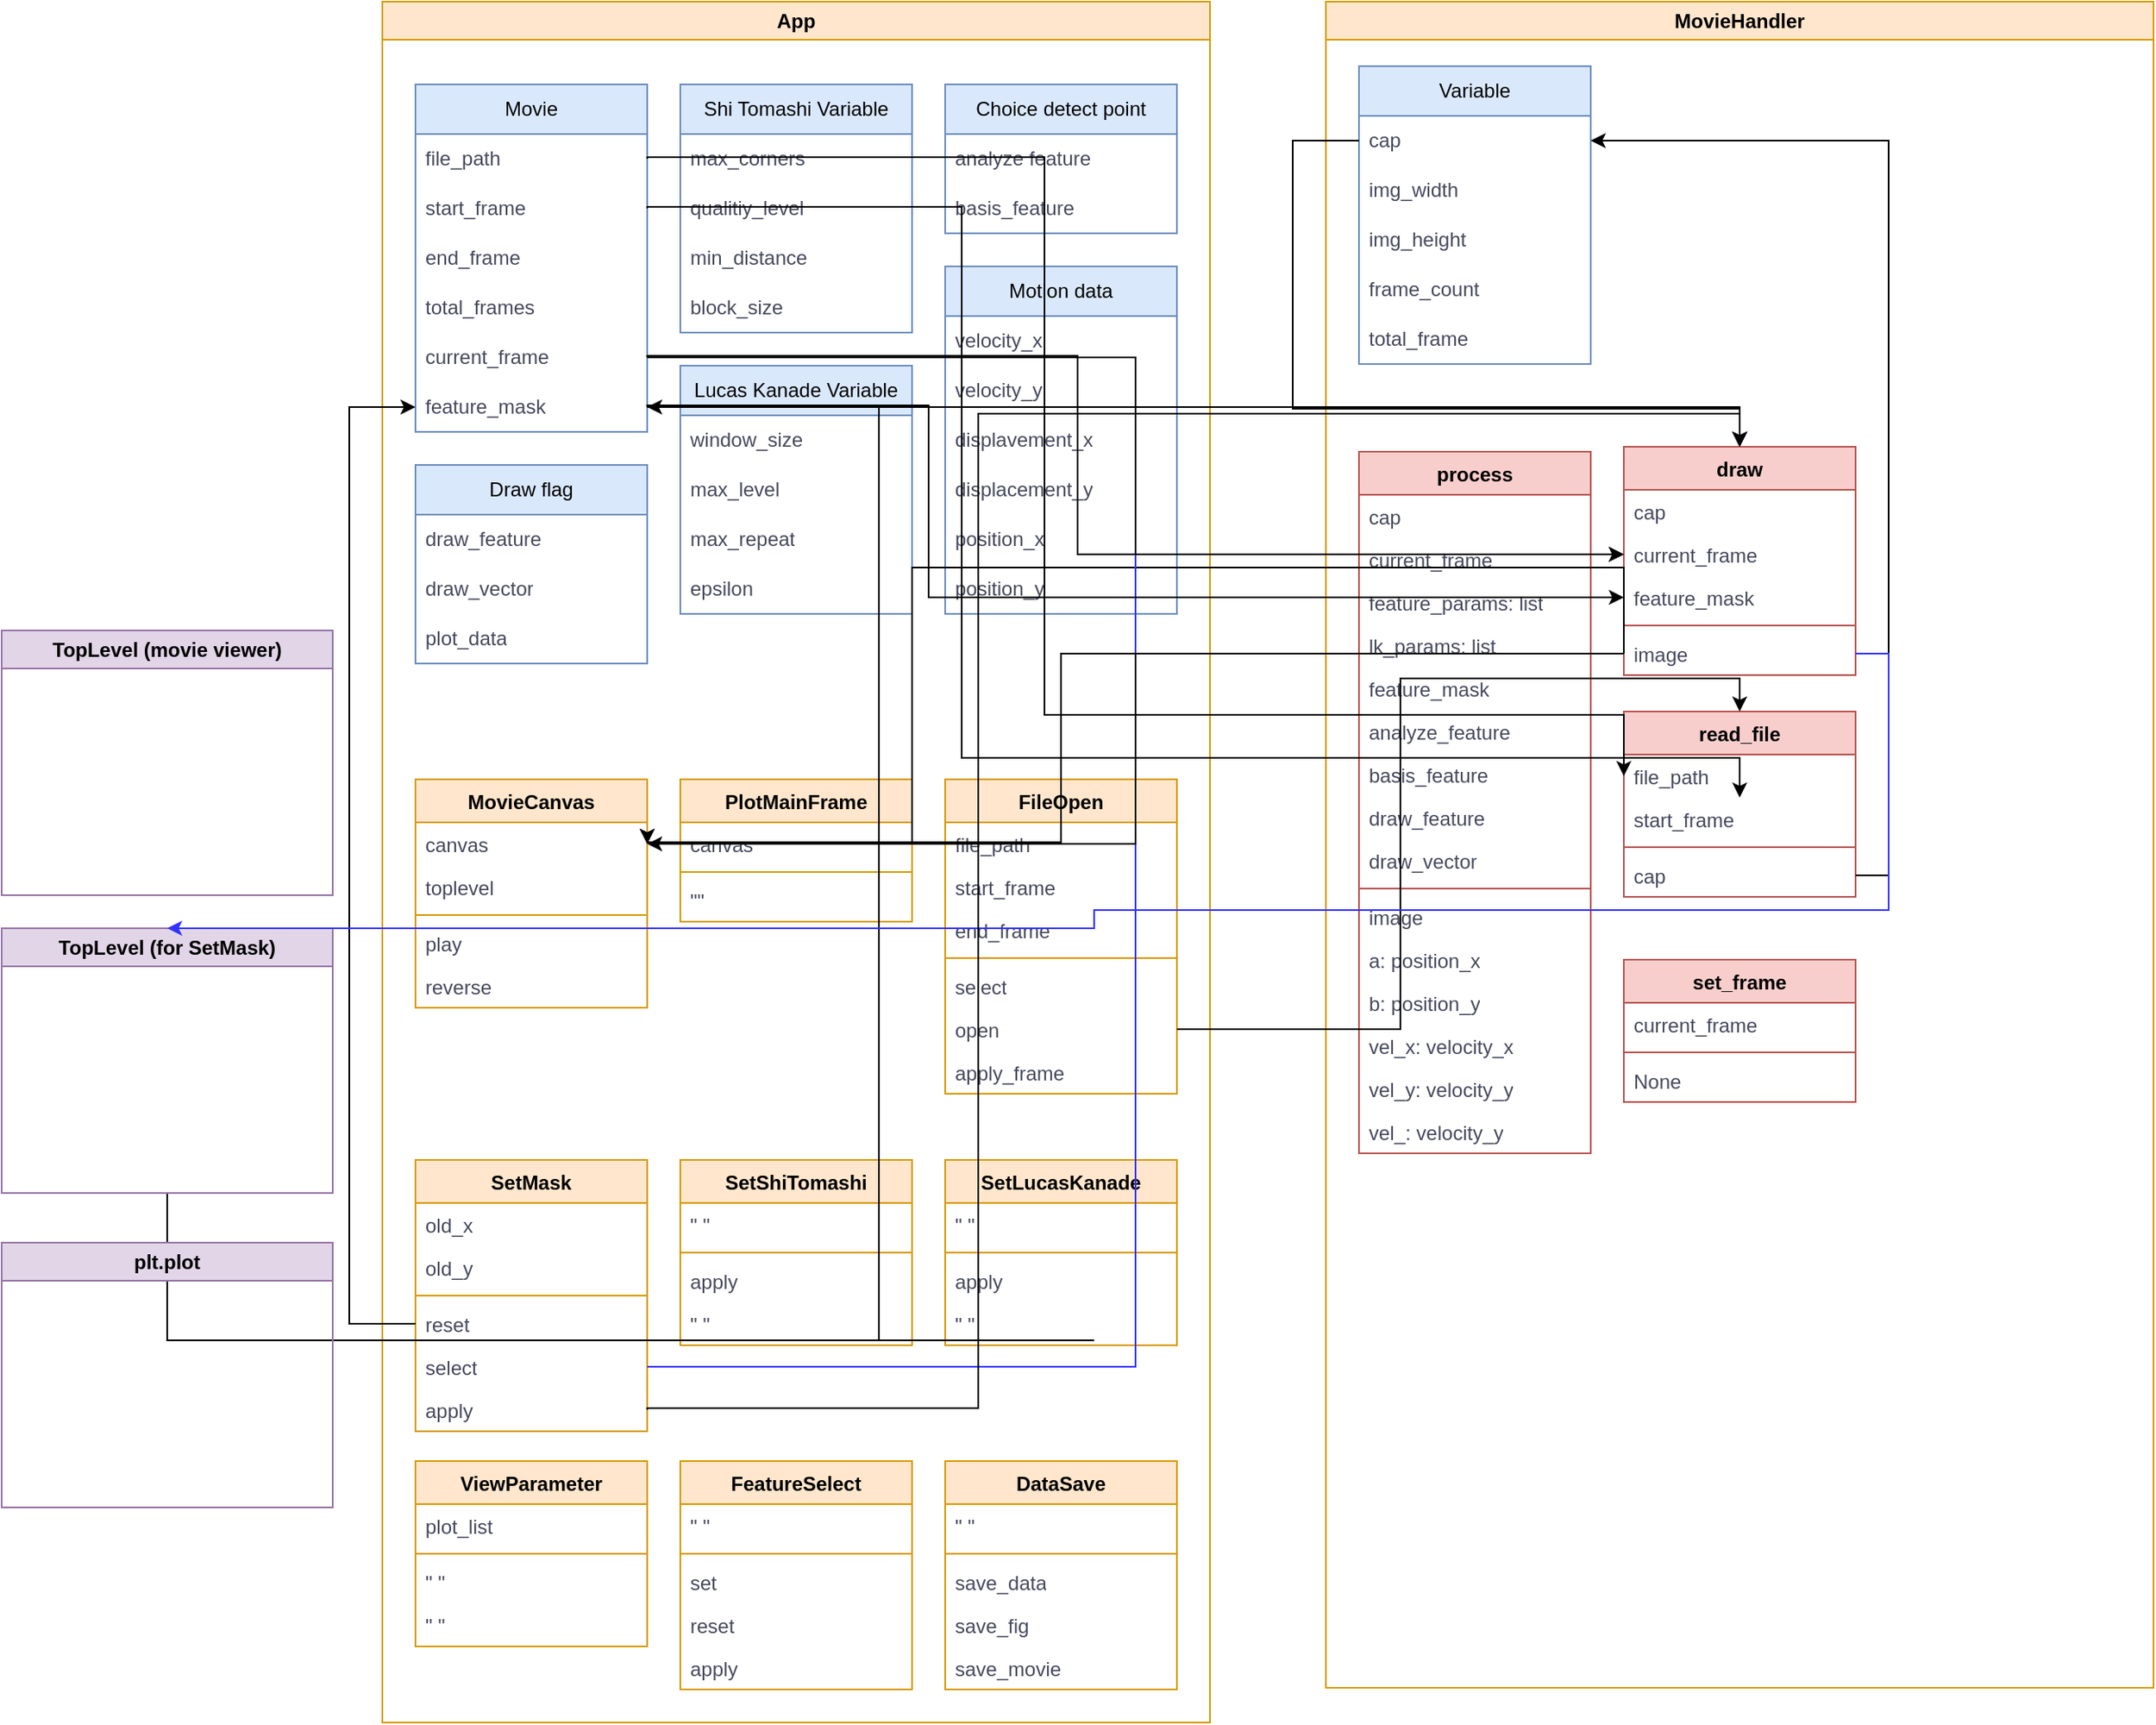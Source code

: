 <mxfile version="22.0.6" type="github">
  <diagram id="C5RBs43oDa-KdzZeNtuy" name="Page-1">
    <mxGraphModel dx="3211" dy="1307" grid="1" gridSize="10" guides="1" tooltips="1" connect="1" arrows="1" fold="1" page="1" pageScale="1" pageWidth="827" pageHeight="1169" math="0" shadow="0">
      <root>
        <mxCell id="WIyWlLk6GJQsqaUBKTNV-0" />
        <mxCell id="WIyWlLk6GJQsqaUBKTNV-1" style="" parent="WIyWlLk6GJQsqaUBKTNV-0" />
        <mxCell id="bvRS3iEJMmi-Zo6KBgME-6" value="App" style="swimlane;whiteSpace=wrap;html=1;strokeColor=#d79b00;fillColor=#ffe6cc;rounded=0;" vertex="1" parent="WIyWlLk6GJQsqaUBKTNV-1">
          <mxGeometry x="-320" y="101" width="500" height="1040" as="geometry" />
        </mxCell>
        <mxCell id="bvRS3iEJMmi-Zo6KBgME-0" value="MovieCanvas" style="swimlane;fontStyle=1;align=center;verticalAlign=top;childLayout=stackLayout;horizontal=1;startSize=26;horizontalStack=0;resizeParent=1;resizeParentMax=0;resizeLast=0;collapsible=1;marginBottom=0;whiteSpace=wrap;html=1;strokeColor=#d79b00;fillColor=#ffe6cc;rounded=0;" vertex="1" parent="bvRS3iEJMmi-Zo6KBgME-6">
          <mxGeometry x="20" y="470" width="140" height="138" as="geometry" />
        </mxCell>
        <mxCell id="bvRS3iEJMmi-Zo6KBgME-1" value="canvas" style="text;strokeColor=none;fillColor=none;align=left;verticalAlign=top;spacingLeft=4;spacingRight=4;overflow=hidden;rotatable=0;points=[[0,0.5],[1,0.5]];portConstraint=eastwest;whiteSpace=wrap;html=1;fontColor=#46495D;rounded=0;" vertex="1" parent="bvRS3iEJMmi-Zo6KBgME-0">
          <mxGeometry y="26" width="140" height="26" as="geometry" />
        </mxCell>
        <mxCell id="bvRS3iEJMmi-Zo6KBgME-255" value="toplevel" style="text;strokeColor=none;fillColor=none;align=left;verticalAlign=top;spacingLeft=4;spacingRight=4;overflow=hidden;rotatable=0;points=[[0,0.5],[1,0.5]];portConstraint=eastwest;whiteSpace=wrap;html=1;fontColor=#46495D;rounded=0;" vertex="1" parent="bvRS3iEJMmi-Zo6KBgME-0">
          <mxGeometry y="52" width="140" height="26" as="geometry" />
        </mxCell>
        <mxCell id="bvRS3iEJMmi-Zo6KBgME-2" value="" style="line;strokeWidth=1;fillColor=none;align=left;verticalAlign=middle;spacingTop=-1;spacingLeft=3;spacingRight=3;rotatable=0;labelPosition=right;points=[];portConstraint=eastwest;strokeColor=inherit;fontColor=#46495D;rounded=0;" vertex="1" parent="bvRS3iEJMmi-Zo6KBgME-0">
          <mxGeometry y="78" width="140" height="8" as="geometry" />
        </mxCell>
        <mxCell id="bvRS3iEJMmi-Zo6KBgME-3" value="play" style="text;strokeColor=none;fillColor=none;align=left;verticalAlign=top;spacingLeft=4;spacingRight=4;overflow=hidden;rotatable=0;points=[[0,0.5],[1,0.5]];portConstraint=eastwest;whiteSpace=wrap;html=1;fontColor=#46495D;rounded=0;" vertex="1" parent="bvRS3iEJMmi-Zo6KBgME-0">
          <mxGeometry y="86" width="140" height="26" as="geometry" />
        </mxCell>
        <mxCell id="bvRS3iEJMmi-Zo6KBgME-148" value="reverse" style="text;strokeColor=none;fillColor=none;align=left;verticalAlign=top;spacingLeft=4;spacingRight=4;overflow=hidden;rotatable=0;points=[[0,0.5],[1,0.5]];portConstraint=eastwest;whiteSpace=wrap;html=1;fontColor=#46495D;rounded=0;" vertex="1" parent="bvRS3iEJMmi-Zo6KBgME-0">
          <mxGeometry y="112" width="140" height="26" as="geometry" />
        </mxCell>
        <mxCell id="bvRS3iEJMmi-Zo6KBgME-20" value="Movie" style="swimlane;fontStyle=0;childLayout=stackLayout;horizontal=1;startSize=30;horizontalStack=0;resizeParent=1;resizeParentMax=0;resizeLast=0;collapsible=1;marginBottom=0;whiteSpace=wrap;html=1;strokeColor=#6c8ebf;fillColor=#dae8fc;rounded=0;" vertex="1" parent="bvRS3iEJMmi-Zo6KBgME-6">
          <mxGeometry x="20" y="50" width="140" height="210" as="geometry" />
        </mxCell>
        <mxCell id="bvRS3iEJMmi-Zo6KBgME-21" value="file_path" style="text;strokeColor=none;fillColor=none;align=left;verticalAlign=middle;spacingLeft=4;spacingRight=4;overflow=hidden;points=[[0,0.5],[1,0.5]];portConstraint=eastwest;rotatable=0;whiteSpace=wrap;html=1;fontColor=#46495D;rounded=0;" vertex="1" parent="bvRS3iEJMmi-Zo6KBgME-20">
          <mxGeometry y="30" width="140" height="30" as="geometry" />
        </mxCell>
        <mxCell id="bvRS3iEJMmi-Zo6KBgME-22" value="start_frame" style="text;strokeColor=none;fillColor=none;align=left;verticalAlign=middle;spacingLeft=4;spacingRight=4;overflow=hidden;points=[[0,0.5],[1,0.5]];portConstraint=eastwest;rotatable=0;whiteSpace=wrap;html=1;fontColor=#46495D;rounded=0;" vertex="1" parent="bvRS3iEJMmi-Zo6KBgME-20">
          <mxGeometry y="60" width="140" height="30" as="geometry" />
        </mxCell>
        <mxCell id="bvRS3iEJMmi-Zo6KBgME-23" value="end_frame" style="text;strokeColor=none;fillColor=none;align=left;verticalAlign=middle;spacingLeft=4;spacingRight=4;overflow=hidden;points=[[0,0.5],[1,0.5]];portConstraint=eastwest;rotatable=0;whiteSpace=wrap;html=1;fontColor=#46495D;rounded=0;" vertex="1" parent="bvRS3iEJMmi-Zo6KBgME-20">
          <mxGeometry y="90" width="140" height="30" as="geometry" />
        </mxCell>
        <mxCell id="bvRS3iEJMmi-Zo6KBgME-25" value="total_frames" style="text;strokeColor=none;fillColor=none;align=left;verticalAlign=middle;spacingLeft=4;spacingRight=4;overflow=hidden;points=[[0,0.5],[1,0.5]];portConstraint=eastwest;rotatable=0;whiteSpace=wrap;html=1;fontColor=#46495D;rounded=0;" vertex="1" parent="bvRS3iEJMmi-Zo6KBgME-20">
          <mxGeometry y="120" width="140" height="30" as="geometry" />
        </mxCell>
        <mxCell id="bvRS3iEJMmi-Zo6KBgME-223" value="current_frame" style="text;strokeColor=none;fillColor=none;align=left;verticalAlign=middle;spacingLeft=4;spacingRight=4;overflow=hidden;points=[[0,0.5],[1,0.5]];portConstraint=eastwest;rotatable=0;whiteSpace=wrap;html=1;fontColor=#46495D;rounded=0;" vertex="1" parent="bvRS3iEJMmi-Zo6KBgME-20">
          <mxGeometry y="150" width="140" height="30" as="geometry" />
        </mxCell>
        <mxCell id="bvRS3iEJMmi-Zo6KBgME-26" value="feature_mask" style="text;strokeColor=none;fillColor=none;align=left;verticalAlign=middle;spacingLeft=4;spacingRight=4;overflow=hidden;points=[[0,0.5],[1,0.5]];portConstraint=eastwest;rotatable=0;whiteSpace=wrap;html=1;fontColor=#46495D;rounded=0;" vertex="1" parent="bvRS3iEJMmi-Zo6KBgME-20">
          <mxGeometry y="180" width="140" height="30" as="geometry" />
        </mxCell>
        <mxCell id="bvRS3iEJMmi-Zo6KBgME-7" value="PlotMainFrame" style="swimlane;fontStyle=1;align=center;verticalAlign=top;childLayout=stackLayout;horizontal=1;startSize=26;horizontalStack=0;resizeParent=1;resizeParentMax=0;resizeLast=0;collapsible=1;marginBottom=0;whiteSpace=wrap;html=1;strokeColor=#d79b00;fillColor=#ffe6cc;rounded=0;" vertex="1" parent="bvRS3iEJMmi-Zo6KBgME-6">
          <mxGeometry x="180" y="470" width="140" height="86" as="geometry" />
        </mxCell>
        <mxCell id="bvRS3iEJMmi-Zo6KBgME-8" value="canvas" style="text;strokeColor=none;fillColor=none;align=left;verticalAlign=top;spacingLeft=4;spacingRight=4;overflow=hidden;rotatable=0;points=[[0,0.5],[1,0.5]];portConstraint=eastwest;whiteSpace=wrap;html=1;fontColor=#46495D;rounded=0;" vertex="1" parent="bvRS3iEJMmi-Zo6KBgME-7">
          <mxGeometry y="26" width="140" height="26" as="geometry" />
        </mxCell>
        <mxCell id="bvRS3iEJMmi-Zo6KBgME-9" value="" style="line;strokeWidth=1;fillColor=none;align=left;verticalAlign=middle;spacingTop=-1;spacingLeft=3;spacingRight=3;rotatable=0;labelPosition=right;points=[];portConstraint=eastwest;strokeColor=inherit;fontColor=#46495D;rounded=0;" vertex="1" parent="bvRS3iEJMmi-Zo6KBgME-7">
          <mxGeometry y="52" width="140" height="8" as="geometry" />
        </mxCell>
        <mxCell id="bvRS3iEJMmi-Zo6KBgME-10" value="&quot;&quot;" style="text;strokeColor=none;fillColor=none;align=left;verticalAlign=top;spacingLeft=4;spacingRight=4;overflow=hidden;rotatable=0;points=[[0,0.5],[1,0.5]];portConstraint=eastwest;whiteSpace=wrap;html=1;fontColor=#46495D;rounded=0;" vertex="1" parent="bvRS3iEJMmi-Zo6KBgME-7">
          <mxGeometry y="60" width="140" height="26" as="geometry" />
        </mxCell>
        <mxCell id="bvRS3iEJMmi-Zo6KBgME-53" value="Shi Tomashi Variable" style="swimlane;fontStyle=0;childLayout=stackLayout;horizontal=1;startSize=30;horizontalStack=0;resizeParent=1;resizeParentMax=0;resizeLast=0;collapsible=1;marginBottom=0;whiteSpace=wrap;html=1;strokeColor=#6c8ebf;fillColor=#dae8fc;rounded=0;" vertex="1" parent="bvRS3iEJMmi-Zo6KBgME-6">
          <mxGeometry x="180" y="50" width="140" height="150" as="geometry" />
        </mxCell>
        <mxCell id="bvRS3iEJMmi-Zo6KBgME-54" value="max_corners" style="text;strokeColor=none;fillColor=none;align=left;verticalAlign=middle;spacingLeft=4;spacingRight=4;overflow=hidden;points=[[0,0.5],[1,0.5]];portConstraint=eastwest;rotatable=0;whiteSpace=wrap;html=1;fontColor=#46495D;rounded=0;" vertex="1" parent="bvRS3iEJMmi-Zo6KBgME-53">
          <mxGeometry y="30" width="140" height="30" as="geometry" />
        </mxCell>
        <mxCell id="bvRS3iEJMmi-Zo6KBgME-60" value="qualitiy_level" style="text;strokeColor=none;fillColor=none;align=left;verticalAlign=middle;spacingLeft=4;spacingRight=4;overflow=hidden;points=[[0,0.5],[1,0.5]];portConstraint=eastwest;rotatable=0;whiteSpace=wrap;html=1;fontColor=#46495D;rounded=0;" vertex="1" parent="bvRS3iEJMmi-Zo6KBgME-53">
          <mxGeometry y="60" width="140" height="30" as="geometry" />
        </mxCell>
        <mxCell id="bvRS3iEJMmi-Zo6KBgME-61" value="min_distance" style="text;strokeColor=none;fillColor=none;align=left;verticalAlign=middle;spacingLeft=4;spacingRight=4;overflow=hidden;points=[[0,0.5],[1,0.5]];portConstraint=eastwest;rotatable=0;whiteSpace=wrap;html=1;fontColor=#46495D;rounded=0;" vertex="1" parent="bvRS3iEJMmi-Zo6KBgME-53">
          <mxGeometry y="90" width="140" height="30" as="geometry" />
        </mxCell>
        <mxCell id="bvRS3iEJMmi-Zo6KBgME-62" value="block_size" style="text;strokeColor=none;fillColor=none;align=left;verticalAlign=middle;spacingLeft=4;spacingRight=4;overflow=hidden;points=[[0,0.5],[1,0.5]];portConstraint=eastwest;rotatable=0;whiteSpace=wrap;html=1;fontColor=#46495D;rounded=0;" vertex="1" parent="bvRS3iEJMmi-Zo6KBgME-53">
          <mxGeometry y="120" width="140" height="30" as="geometry" />
        </mxCell>
        <mxCell id="bvRS3iEJMmi-Zo6KBgME-63" value="Lucas Kanade Variable" style="swimlane;fontStyle=0;childLayout=stackLayout;horizontal=1;startSize=30;horizontalStack=0;resizeParent=1;resizeParentMax=0;resizeLast=0;collapsible=1;marginBottom=0;whiteSpace=wrap;html=1;strokeColor=#6c8ebf;fillColor=#dae8fc;rounded=0;" vertex="1" parent="bvRS3iEJMmi-Zo6KBgME-6">
          <mxGeometry x="180" y="220" width="140" height="150" as="geometry" />
        </mxCell>
        <mxCell id="bvRS3iEJMmi-Zo6KBgME-64" value="window_size" style="text;strokeColor=none;fillColor=none;align=left;verticalAlign=middle;spacingLeft=4;spacingRight=4;overflow=hidden;points=[[0,0.5],[1,0.5]];portConstraint=eastwest;rotatable=0;whiteSpace=wrap;html=1;fontColor=#46495D;rounded=0;" vertex="1" parent="bvRS3iEJMmi-Zo6KBgME-63">
          <mxGeometry y="30" width="140" height="30" as="geometry" />
        </mxCell>
        <mxCell id="bvRS3iEJMmi-Zo6KBgME-65" value="max_level" style="text;strokeColor=none;fillColor=none;align=left;verticalAlign=middle;spacingLeft=4;spacingRight=4;overflow=hidden;points=[[0,0.5],[1,0.5]];portConstraint=eastwest;rotatable=0;whiteSpace=wrap;html=1;fontColor=#46495D;rounded=0;" vertex="1" parent="bvRS3iEJMmi-Zo6KBgME-63">
          <mxGeometry y="60" width="140" height="30" as="geometry" />
        </mxCell>
        <mxCell id="bvRS3iEJMmi-Zo6KBgME-66" value="max_repeat" style="text;strokeColor=none;fillColor=none;align=left;verticalAlign=middle;spacingLeft=4;spacingRight=4;overflow=hidden;points=[[0,0.5],[1,0.5]];portConstraint=eastwest;rotatable=0;whiteSpace=wrap;html=1;fontColor=#46495D;rounded=0;" vertex="1" parent="bvRS3iEJMmi-Zo6KBgME-63">
          <mxGeometry y="90" width="140" height="30" as="geometry" />
        </mxCell>
        <mxCell id="bvRS3iEJMmi-Zo6KBgME-67" value="epsilon" style="text;strokeColor=none;fillColor=none;align=left;verticalAlign=middle;spacingLeft=4;spacingRight=4;overflow=hidden;points=[[0,0.5],[1,0.5]];portConstraint=eastwest;rotatable=0;whiteSpace=wrap;html=1;fontColor=#46495D;rounded=0;" vertex="1" parent="bvRS3iEJMmi-Zo6KBgME-63">
          <mxGeometry y="120" width="140" height="30" as="geometry" />
        </mxCell>
        <mxCell id="bvRS3iEJMmi-Zo6KBgME-68" value="Draw flag" style="swimlane;fontStyle=0;childLayout=stackLayout;horizontal=1;startSize=30;horizontalStack=0;resizeParent=1;resizeParentMax=0;resizeLast=0;collapsible=1;marginBottom=0;whiteSpace=wrap;html=1;strokeColor=#6c8ebf;fillColor=#dae8fc;rounded=0;" vertex="1" parent="bvRS3iEJMmi-Zo6KBgME-6">
          <mxGeometry x="20" y="280" width="140" height="120" as="geometry" />
        </mxCell>
        <mxCell id="bvRS3iEJMmi-Zo6KBgME-69" value="draw_feature" style="text;strokeColor=none;fillColor=none;align=left;verticalAlign=middle;spacingLeft=4;spacingRight=4;overflow=hidden;points=[[0,0.5],[1,0.5]];portConstraint=eastwest;rotatable=0;whiteSpace=wrap;html=1;fontColor=#46495D;rounded=0;" vertex="1" parent="bvRS3iEJMmi-Zo6KBgME-68">
          <mxGeometry y="30" width="140" height="30" as="geometry" />
        </mxCell>
        <mxCell id="bvRS3iEJMmi-Zo6KBgME-70" value="draw_vector" style="text;strokeColor=none;fillColor=none;align=left;verticalAlign=middle;spacingLeft=4;spacingRight=4;overflow=hidden;points=[[0,0.5],[1,0.5]];portConstraint=eastwest;rotatable=0;whiteSpace=wrap;html=1;fontColor=#46495D;rounded=0;" vertex="1" parent="bvRS3iEJMmi-Zo6KBgME-68">
          <mxGeometry y="60" width="140" height="30" as="geometry" />
        </mxCell>
        <mxCell id="bvRS3iEJMmi-Zo6KBgME-71" value="plot_data" style="text;strokeColor=none;fillColor=none;align=left;verticalAlign=middle;spacingLeft=4;spacingRight=4;overflow=hidden;points=[[0,0.5],[1,0.5]];portConstraint=eastwest;rotatable=0;whiteSpace=wrap;html=1;fontColor=#46495D;rounded=0;" vertex="1" parent="bvRS3iEJMmi-Zo6KBgME-68">
          <mxGeometry y="90" width="140" height="30" as="geometry" />
        </mxCell>
        <mxCell id="bvRS3iEJMmi-Zo6KBgME-73" value="Choice detect point" style="swimlane;fontStyle=0;childLayout=stackLayout;horizontal=1;startSize=30;horizontalStack=0;resizeParent=1;resizeParentMax=0;resizeLast=0;collapsible=1;marginBottom=0;whiteSpace=wrap;html=1;strokeColor=#6c8ebf;fillColor=#dae8fc;rounded=0;" vertex="1" parent="bvRS3iEJMmi-Zo6KBgME-6">
          <mxGeometry x="340" y="50" width="140" height="90" as="geometry" />
        </mxCell>
        <mxCell id="bvRS3iEJMmi-Zo6KBgME-74" value="analyze feature" style="text;strokeColor=none;fillColor=none;align=left;verticalAlign=middle;spacingLeft=4;spacingRight=4;overflow=hidden;points=[[0,0.5],[1,0.5]];portConstraint=eastwest;rotatable=0;whiteSpace=wrap;html=1;fontColor=#46495D;rounded=0;" vertex="1" parent="bvRS3iEJMmi-Zo6KBgME-73">
          <mxGeometry y="30" width="140" height="30" as="geometry" />
        </mxCell>
        <mxCell id="bvRS3iEJMmi-Zo6KBgME-75" value="basis_feature" style="text;strokeColor=none;fillColor=none;align=left;verticalAlign=middle;spacingLeft=4;spacingRight=4;overflow=hidden;points=[[0,0.5],[1,0.5]];portConstraint=eastwest;rotatable=0;whiteSpace=wrap;html=1;fontColor=#46495D;rounded=0;" vertex="1" parent="bvRS3iEJMmi-Zo6KBgME-73">
          <mxGeometry y="60" width="140" height="30" as="geometry" />
        </mxCell>
        <mxCell id="bvRS3iEJMmi-Zo6KBgME-141" value="Motion data" style="swimlane;fontStyle=0;childLayout=stackLayout;horizontal=1;startSize=30;horizontalStack=0;resizeParent=1;resizeParentMax=0;resizeLast=0;collapsible=1;marginBottom=0;whiteSpace=wrap;html=1;strokeColor=#6c8ebf;fillColor=#dae8fc;rounded=0;" vertex="1" parent="bvRS3iEJMmi-Zo6KBgME-6">
          <mxGeometry x="340" y="160" width="140" height="210" as="geometry" />
        </mxCell>
        <mxCell id="bvRS3iEJMmi-Zo6KBgME-142" value="velocity_x" style="text;strokeColor=none;fillColor=none;align=left;verticalAlign=middle;spacingLeft=4;spacingRight=4;overflow=hidden;points=[[0,0.5],[1,0.5]];portConstraint=eastwest;rotatable=0;whiteSpace=wrap;html=1;fontColor=#46495D;rounded=0;" vertex="1" parent="bvRS3iEJMmi-Zo6KBgME-141">
          <mxGeometry y="30" width="140" height="30" as="geometry" />
        </mxCell>
        <mxCell id="bvRS3iEJMmi-Zo6KBgME-144" value="velocity_y" style="text;strokeColor=none;fillColor=none;align=left;verticalAlign=middle;spacingLeft=4;spacingRight=4;overflow=hidden;points=[[0,0.5],[1,0.5]];portConstraint=eastwest;rotatable=0;whiteSpace=wrap;html=1;fontColor=#46495D;rounded=0;" vertex="1" parent="bvRS3iEJMmi-Zo6KBgME-141">
          <mxGeometry y="60" width="140" height="30" as="geometry" />
        </mxCell>
        <mxCell id="bvRS3iEJMmi-Zo6KBgME-143" value="displavement_x" style="text;strokeColor=none;fillColor=none;align=left;verticalAlign=middle;spacingLeft=4;spacingRight=4;overflow=hidden;points=[[0,0.5],[1,0.5]];portConstraint=eastwest;rotatable=0;whiteSpace=wrap;html=1;fontColor=#46495D;rounded=0;" vertex="1" parent="bvRS3iEJMmi-Zo6KBgME-141">
          <mxGeometry y="90" width="140" height="30" as="geometry" />
        </mxCell>
        <mxCell id="bvRS3iEJMmi-Zo6KBgME-145" value="displacement_y" style="text;strokeColor=none;fillColor=none;align=left;verticalAlign=middle;spacingLeft=4;spacingRight=4;overflow=hidden;points=[[0,0.5],[1,0.5]];portConstraint=eastwest;rotatable=0;whiteSpace=wrap;html=1;fontColor=#46495D;rounded=0;" vertex="1" parent="bvRS3iEJMmi-Zo6KBgME-141">
          <mxGeometry y="120" width="140" height="30" as="geometry" />
        </mxCell>
        <mxCell id="bvRS3iEJMmi-Zo6KBgME-146" value="position_x" style="text;strokeColor=none;fillColor=none;align=left;verticalAlign=middle;spacingLeft=4;spacingRight=4;overflow=hidden;points=[[0,0.5],[1,0.5]];portConstraint=eastwest;rotatable=0;whiteSpace=wrap;html=1;fontColor=#46495D;rounded=0;" vertex="1" parent="bvRS3iEJMmi-Zo6KBgME-141">
          <mxGeometry y="150" width="140" height="30" as="geometry" />
        </mxCell>
        <mxCell id="bvRS3iEJMmi-Zo6KBgME-147" value="position_y" style="text;strokeColor=none;fillColor=none;align=left;verticalAlign=middle;spacingLeft=4;spacingRight=4;overflow=hidden;points=[[0,0.5],[1,0.5]];portConstraint=eastwest;rotatable=0;whiteSpace=wrap;html=1;fontColor=#46495D;rounded=0;" vertex="1" parent="bvRS3iEJMmi-Zo6KBgME-141">
          <mxGeometry y="180" width="140" height="30" as="geometry" />
        </mxCell>
        <mxCell id="bvRS3iEJMmi-Zo6KBgME-189" value="FileOpen" style="swimlane;fontStyle=1;align=center;verticalAlign=top;childLayout=stackLayout;horizontal=1;startSize=26;horizontalStack=0;resizeParent=1;resizeParentMax=0;resizeLast=0;collapsible=1;marginBottom=0;whiteSpace=wrap;html=1;strokeColor=#d79b00;fillColor=#ffe6cc;rounded=0;" vertex="1" parent="bvRS3iEJMmi-Zo6KBgME-6">
          <mxGeometry x="340" y="470" width="140" height="190" as="geometry" />
        </mxCell>
        <mxCell id="bvRS3iEJMmi-Zo6KBgME-190" value="file_path" style="text;strokeColor=none;fillColor=none;align=left;verticalAlign=top;spacingLeft=4;spacingRight=4;overflow=hidden;rotatable=0;points=[[0,0.5],[1,0.5]];portConstraint=eastwest;whiteSpace=wrap;html=1;fontColor=#46495D;rounded=0;" vertex="1" parent="bvRS3iEJMmi-Zo6KBgME-189">
          <mxGeometry y="26" width="140" height="26" as="geometry" />
        </mxCell>
        <mxCell id="bvRS3iEJMmi-Zo6KBgME-317" value="start_frame" style="text;strokeColor=none;fillColor=none;align=left;verticalAlign=top;spacingLeft=4;spacingRight=4;overflow=hidden;rotatable=0;points=[[0,0.5],[1,0.5]];portConstraint=eastwest;whiteSpace=wrap;html=1;fontColor=#46495D;rounded=0;" vertex="1" parent="bvRS3iEJMmi-Zo6KBgME-189">
          <mxGeometry y="52" width="140" height="26" as="geometry" />
        </mxCell>
        <mxCell id="bvRS3iEJMmi-Zo6KBgME-251" value="end_frame" style="text;strokeColor=none;fillColor=none;align=left;verticalAlign=top;spacingLeft=4;spacingRight=4;overflow=hidden;rotatable=0;points=[[0,0.5],[1,0.5]];portConstraint=eastwest;whiteSpace=wrap;html=1;fontColor=#46495D;rounded=0;" vertex="1" parent="bvRS3iEJMmi-Zo6KBgME-189">
          <mxGeometry y="78" width="140" height="26" as="geometry" />
        </mxCell>
        <mxCell id="bvRS3iEJMmi-Zo6KBgME-191" value="" style="line;strokeWidth=1;fillColor=none;align=left;verticalAlign=middle;spacingTop=-1;spacingLeft=3;spacingRight=3;rotatable=0;labelPosition=right;points=[];portConstraint=eastwest;strokeColor=inherit;fontColor=#46495D;rounded=0;" vertex="1" parent="bvRS3iEJMmi-Zo6KBgME-189">
          <mxGeometry y="104" width="140" height="8" as="geometry" />
        </mxCell>
        <mxCell id="bvRS3iEJMmi-Zo6KBgME-192" value="select" style="text;strokeColor=none;fillColor=none;align=left;verticalAlign=top;spacingLeft=4;spacingRight=4;overflow=hidden;rotatable=0;points=[[0,0.5],[1,0.5]];portConstraint=eastwest;whiteSpace=wrap;html=1;fontColor=#46495D;rounded=0;" vertex="1" parent="bvRS3iEJMmi-Zo6KBgME-189">
          <mxGeometry y="112" width="140" height="26" as="geometry" />
        </mxCell>
        <mxCell id="bvRS3iEJMmi-Zo6KBgME-250" value="open" style="text;strokeColor=none;fillColor=none;align=left;verticalAlign=top;spacingLeft=4;spacingRight=4;overflow=hidden;rotatable=0;points=[[0,0.5],[1,0.5]];portConstraint=eastwest;whiteSpace=wrap;html=1;fontColor=#46495D;rounded=0;" vertex="1" parent="bvRS3iEJMmi-Zo6KBgME-189">
          <mxGeometry y="138" width="140" height="26" as="geometry" />
        </mxCell>
        <mxCell id="bvRS3iEJMmi-Zo6KBgME-268" value="apply_frame" style="text;strokeColor=none;fillColor=none;align=left;verticalAlign=top;spacingLeft=4;spacingRight=4;overflow=hidden;rotatable=0;points=[[0,0.5],[1,0.5]];portConstraint=eastwest;whiteSpace=wrap;html=1;fontColor=#46495D;rounded=0;" vertex="1" parent="bvRS3iEJMmi-Zo6KBgME-189">
          <mxGeometry y="164" width="140" height="26" as="geometry" />
        </mxCell>
        <mxCell id="bvRS3iEJMmi-Zo6KBgME-193" value="SetMask" style="swimlane;fontStyle=1;align=center;verticalAlign=top;childLayout=stackLayout;horizontal=1;startSize=26;horizontalStack=0;resizeParent=1;resizeParentMax=0;resizeLast=0;collapsible=1;marginBottom=0;whiteSpace=wrap;html=1;strokeColor=#d79b00;fillColor=#ffe6cc;rounded=0;" vertex="1" parent="bvRS3iEJMmi-Zo6KBgME-6">
          <mxGeometry x="20" y="700" width="140" height="164" as="geometry" />
        </mxCell>
        <mxCell id="bvRS3iEJMmi-Zo6KBgME-194" value="old_x" style="text;strokeColor=none;fillColor=none;align=left;verticalAlign=top;spacingLeft=4;spacingRight=4;overflow=hidden;rotatable=0;points=[[0,0.5],[1,0.5]];portConstraint=eastwest;whiteSpace=wrap;html=1;fontColor=#46495D;rounded=0;" vertex="1" parent="bvRS3iEJMmi-Zo6KBgME-193">
          <mxGeometry y="26" width="140" height="26" as="geometry" />
        </mxCell>
        <mxCell id="bvRS3iEJMmi-Zo6KBgME-332" value="old_y" style="text;strokeColor=none;fillColor=none;align=left;verticalAlign=top;spacingLeft=4;spacingRight=4;overflow=hidden;rotatable=0;points=[[0,0.5],[1,0.5]];portConstraint=eastwest;whiteSpace=wrap;html=1;fontColor=#46495D;rounded=0;" vertex="1" parent="bvRS3iEJMmi-Zo6KBgME-193">
          <mxGeometry y="52" width="140" height="26" as="geometry" />
        </mxCell>
        <mxCell id="bvRS3iEJMmi-Zo6KBgME-195" value="" style="line;strokeWidth=1;fillColor=none;align=left;verticalAlign=middle;spacingTop=-1;spacingLeft=3;spacingRight=3;rotatable=0;labelPosition=right;points=[];portConstraint=eastwest;strokeColor=inherit;fontColor=#46495D;rounded=0;" vertex="1" parent="bvRS3iEJMmi-Zo6KBgME-193">
          <mxGeometry y="78" width="140" height="8" as="geometry" />
        </mxCell>
        <mxCell id="bvRS3iEJMmi-Zo6KBgME-196" value="reset" style="text;strokeColor=none;fillColor=none;align=left;verticalAlign=top;spacingLeft=4;spacingRight=4;overflow=hidden;rotatable=0;points=[[0,0.5],[1,0.5]];portConstraint=eastwest;whiteSpace=wrap;html=1;fontColor=#46495D;rounded=0;" vertex="1" parent="bvRS3iEJMmi-Zo6KBgME-193">
          <mxGeometry y="86" width="140" height="26" as="geometry" />
        </mxCell>
        <mxCell id="bvRS3iEJMmi-Zo6KBgME-269" value="select" style="text;strokeColor=none;fillColor=none;align=left;verticalAlign=top;spacingLeft=4;spacingRight=4;overflow=hidden;rotatable=0;points=[[0,0.5],[1,0.5]];portConstraint=eastwest;whiteSpace=wrap;html=1;fontColor=#46495D;rounded=0;" vertex="1" parent="bvRS3iEJMmi-Zo6KBgME-193">
          <mxGeometry y="112" width="140" height="26" as="geometry" />
        </mxCell>
        <mxCell id="bvRS3iEJMmi-Zo6KBgME-270" value="apply" style="text;strokeColor=none;fillColor=none;align=left;verticalAlign=top;spacingLeft=4;spacingRight=4;overflow=hidden;rotatable=0;points=[[0,0.5],[1,0.5]];portConstraint=eastwest;whiteSpace=wrap;html=1;fontColor=#46495D;rounded=0;" vertex="1" parent="bvRS3iEJMmi-Zo6KBgME-193">
          <mxGeometry y="138" width="140" height="26" as="geometry" />
        </mxCell>
        <mxCell id="bvRS3iEJMmi-Zo6KBgME-198" value="SetShiTomashi" style="swimlane;fontStyle=1;align=center;verticalAlign=top;childLayout=stackLayout;horizontal=1;startSize=26;horizontalStack=0;resizeParent=1;resizeParentMax=0;resizeLast=0;collapsible=1;marginBottom=0;whiteSpace=wrap;html=1;strokeColor=#d79b00;fillColor=#ffe6cc;rounded=0;" vertex="1" parent="bvRS3iEJMmi-Zo6KBgME-6">
          <mxGeometry x="180" y="700" width="140" height="112" as="geometry" />
        </mxCell>
        <mxCell id="bvRS3iEJMmi-Zo6KBgME-199" value="&quot; &quot;" style="text;strokeColor=none;fillColor=none;align=left;verticalAlign=top;spacingLeft=4;spacingRight=4;overflow=hidden;rotatable=0;points=[[0,0.5],[1,0.5]];portConstraint=eastwest;whiteSpace=wrap;html=1;fontColor=#46495D;rounded=0;" vertex="1" parent="bvRS3iEJMmi-Zo6KBgME-198">
          <mxGeometry y="26" width="140" height="26" as="geometry" />
        </mxCell>
        <mxCell id="bvRS3iEJMmi-Zo6KBgME-200" value="" style="line;strokeWidth=1;fillColor=none;align=left;verticalAlign=middle;spacingTop=-1;spacingLeft=3;spacingRight=3;rotatable=0;labelPosition=right;points=[];portConstraint=eastwest;strokeColor=inherit;fontColor=#46495D;rounded=0;" vertex="1" parent="bvRS3iEJMmi-Zo6KBgME-198">
          <mxGeometry y="52" width="140" height="8" as="geometry" />
        </mxCell>
        <mxCell id="bvRS3iEJMmi-Zo6KBgME-201" value="apply" style="text;strokeColor=none;fillColor=none;align=left;verticalAlign=top;spacingLeft=4;spacingRight=4;overflow=hidden;rotatable=0;points=[[0,0.5],[1,0.5]];portConstraint=eastwest;whiteSpace=wrap;html=1;fontColor=#46495D;rounded=0;" vertex="1" parent="bvRS3iEJMmi-Zo6KBgME-198">
          <mxGeometry y="60" width="140" height="26" as="geometry" />
        </mxCell>
        <mxCell id="bvRS3iEJMmi-Zo6KBgME-202" value="&quot; &quot;" style="text;strokeColor=none;fillColor=none;align=left;verticalAlign=top;spacingLeft=4;spacingRight=4;overflow=hidden;rotatable=0;points=[[0,0.5],[1,0.5]];portConstraint=eastwest;whiteSpace=wrap;html=1;fontColor=#46495D;rounded=0;" vertex="1" parent="bvRS3iEJMmi-Zo6KBgME-198">
          <mxGeometry y="86" width="140" height="26" as="geometry" />
        </mxCell>
        <mxCell id="bvRS3iEJMmi-Zo6KBgME-203" value="SetLucasKanade" style="swimlane;fontStyle=1;align=center;verticalAlign=top;childLayout=stackLayout;horizontal=1;startSize=26;horizontalStack=0;resizeParent=1;resizeParentMax=0;resizeLast=0;collapsible=1;marginBottom=0;whiteSpace=wrap;html=1;strokeColor=#d79b00;fillColor=#ffe6cc;rounded=0;" vertex="1" parent="bvRS3iEJMmi-Zo6KBgME-6">
          <mxGeometry x="340" y="700" width="140" height="112" as="geometry" />
        </mxCell>
        <mxCell id="bvRS3iEJMmi-Zo6KBgME-204" value="&quot; &quot;" style="text;strokeColor=none;fillColor=none;align=left;verticalAlign=top;spacingLeft=4;spacingRight=4;overflow=hidden;rotatable=0;points=[[0,0.5],[1,0.5]];portConstraint=eastwest;whiteSpace=wrap;html=1;fontColor=#46495D;rounded=0;" vertex="1" parent="bvRS3iEJMmi-Zo6KBgME-203">
          <mxGeometry y="26" width="140" height="26" as="geometry" />
        </mxCell>
        <mxCell id="bvRS3iEJMmi-Zo6KBgME-205" value="" style="line;strokeWidth=1;fillColor=none;align=left;verticalAlign=middle;spacingTop=-1;spacingLeft=3;spacingRight=3;rotatable=0;labelPosition=right;points=[];portConstraint=eastwest;strokeColor=inherit;fontColor=#46495D;rounded=0;" vertex="1" parent="bvRS3iEJMmi-Zo6KBgME-203">
          <mxGeometry y="52" width="140" height="8" as="geometry" />
        </mxCell>
        <mxCell id="bvRS3iEJMmi-Zo6KBgME-206" value="apply" style="text;strokeColor=none;fillColor=none;align=left;verticalAlign=top;spacingLeft=4;spacingRight=4;overflow=hidden;rotatable=0;points=[[0,0.5],[1,0.5]];portConstraint=eastwest;whiteSpace=wrap;html=1;fontColor=#46495D;rounded=0;" vertex="1" parent="bvRS3iEJMmi-Zo6KBgME-203">
          <mxGeometry y="60" width="140" height="26" as="geometry" />
        </mxCell>
        <mxCell id="bvRS3iEJMmi-Zo6KBgME-207" value="&quot; &quot;" style="text;strokeColor=none;fillColor=none;align=left;verticalAlign=top;spacingLeft=4;spacingRight=4;overflow=hidden;rotatable=0;points=[[0,0.5],[1,0.5]];portConstraint=eastwest;whiteSpace=wrap;html=1;fontColor=#46495D;rounded=0;" vertex="1" parent="bvRS3iEJMmi-Zo6KBgME-203">
          <mxGeometry y="86" width="140" height="26" as="geometry" />
        </mxCell>
        <mxCell id="bvRS3iEJMmi-Zo6KBgME-208" value="ViewParameter" style="swimlane;fontStyle=1;align=center;verticalAlign=top;childLayout=stackLayout;horizontal=1;startSize=26;horizontalStack=0;resizeParent=1;resizeParentMax=0;resizeLast=0;collapsible=1;marginBottom=0;whiteSpace=wrap;html=1;strokeColor=#d79b00;fillColor=#ffe6cc;rounded=0;" vertex="1" parent="bvRS3iEJMmi-Zo6KBgME-6">
          <mxGeometry x="20" y="882" width="140" height="112" as="geometry" />
        </mxCell>
        <mxCell id="bvRS3iEJMmi-Zo6KBgME-209" value="plot_list" style="text;strokeColor=none;fillColor=none;align=left;verticalAlign=top;spacingLeft=4;spacingRight=4;overflow=hidden;rotatable=0;points=[[0,0.5],[1,0.5]];portConstraint=eastwest;whiteSpace=wrap;html=1;fontColor=#46495D;rounded=0;" vertex="1" parent="bvRS3iEJMmi-Zo6KBgME-208">
          <mxGeometry y="26" width="140" height="26" as="geometry" />
        </mxCell>
        <mxCell id="bvRS3iEJMmi-Zo6KBgME-210" value="" style="line;strokeWidth=1;fillColor=none;align=left;verticalAlign=middle;spacingTop=-1;spacingLeft=3;spacingRight=3;rotatable=0;labelPosition=right;points=[];portConstraint=eastwest;strokeColor=inherit;fontColor=#46495D;rounded=0;" vertex="1" parent="bvRS3iEJMmi-Zo6KBgME-208">
          <mxGeometry y="52" width="140" height="8" as="geometry" />
        </mxCell>
        <mxCell id="bvRS3iEJMmi-Zo6KBgME-211" value="&quot; &quot;" style="text;strokeColor=none;fillColor=none;align=left;verticalAlign=top;spacingLeft=4;spacingRight=4;overflow=hidden;rotatable=0;points=[[0,0.5],[1,0.5]];portConstraint=eastwest;whiteSpace=wrap;html=1;fontColor=#46495D;rounded=0;" vertex="1" parent="bvRS3iEJMmi-Zo6KBgME-208">
          <mxGeometry y="60" width="140" height="26" as="geometry" />
        </mxCell>
        <mxCell id="bvRS3iEJMmi-Zo6KBgME-212" value="&quot; &quot;" style="text;strokeColor=none;fillColor=none;align=left;verticalAlign=top;spacingLeft=4;spacingRight=4;overflow=hidden;rotatable=0;points=[[0,0.5],[1,0.5]];portConstraint=eastwest;whiteSpace=wrap;html=1;fontColor=#46495D;rounded=0;" vertex="1" parent="bvRS3iEJMmi-Zo6KBgME-208">
          <mxGeometry y="86" width="140" height="26" as="geometry" />
        </mxCell>
        <mxCell id="bvRS3iEJMmi-Zo6KBgME-213" value="FeatureSelect" style="swimlane;fontStyle=1;align=center;verticalAlign=top;childLayout=stackLayout;horizontal=1;startSize=26;horizontalStack=0;resizeParent=1;resizeParentMax=0;resizeLast=0;collapsible=1;marginBottom=0;whiteSpace=wrap;html=1;strokeColor=#d79b00;fillColor=#ffe6cc;rounded=0;" vertex="1" parent="bvRS3iEJMmi-Zo6KBgME-6">
          <mxGeometry x="180" y="882" width="140" height="138" as="geometry" />
        </mxCell>
        <mxCell id="bvRS3iEJMmi-Zo6KBgME-214" value="&quot; &quot;" style="text;strokeColor=none;fillColor=none;align=left;verticalAlign=top;spacingLeft=4;spacingRight=4;overflow=hidden;rotatable=0;points=[[0,0.5],[1,0.5]];portConstraint=eastwest;whiteSpace=wrap;html=1;fontColor=#46495D;rounded=0;" vertex="1" parent="bvRS3iEJMmi-Zo6KBgME-213">
          <mxGeometry y="26" width="140" height="26" as="geometry" />
        </mxCell>
        <mxCell id="bvRS3iEJMmi-Zo6KBgME-215" value="" style="line;strokeWidth=1;fillColor=none;align=left;verticalAlign=middle;spacingTop=-1;spacingLeft=3;spacingRight=3;rotatable=0;labelPosition=right;points=[];portConstraint=eastwest;strokeColor=inherit;fontColor=#46495D;rounded=0;" vertex="1" parent="bvRS3iEJMmi-Zo6KBgME-213">
          <mxGeometry y="52" width="140" height="8" as="geometry" />
        </mxCell>
        <mxCell id="bvRS3iEJMmi-Zo6KBgME-216" value="set" style="text;strokeColor=none;fillColor=none;align=left;verticalAlign=top;spacingLeft=4;spacingRight=4;overflow=hidden;rotatable=0;points=[[0,0.5],[1,0.5]];portConstraint=eastwest;whiteSpace=wrap;html=1;fontColor=#46495D;rounded=0;" vertex="1" parent="bvRS3iEJMmi-Zo6KBgME-213">
          <mxGeometry y="60" width="140" height="26" as="geometry" />
        </mxCell>
        <mxCell id="bvRS3iEJMmi-Zo6KBgME-271" value="reset" style="text;strokeColor=none;fillColor=none;align=left;verticalAlign=top;spacingLeft=4;spacingRight=4;overflow=hidden;rotatable=0;points=[[0,0.5],[1,0.5]];portConstraint=eastwest;whiteSpace=wrap;html=1;fontColor=#46495D;rounded=0;" vertex="1" parent="bvRS3iEJMmi-Zo6KBgME-213">
          <mxGeometry y="86" width="140" height="26" as="geometry" />
        </mxCell>
        <mxCell id="bvRS3iEJMmi-Zo6KBgME-272" value="apply" style="text;strokeColor=none;fillColor=none;align=left;verticalAlign=top;spacingLeft=4;spacingRight=4;overflow=hidden;rotatable=0;points=[[0,0.5],[1,0.5]];portConstraint=eastwest;whiteSpace=wrap;html=1;fontColor=#46495D;rounded=0;" vertex="1" parent="bvRS3iEJMmi-Zo6KBgME-213">
          <mxGeometry y="112" width="140" height="26" as="geometry" />
        </mxCell>
        <mxCell id="bvRS3iEJMmi-Zo6KBgME-218" value="DataSave" style="swimlane;fontStyle=1;align=center;verticalAlign=top;childLayout=stackLayout;horizontal=1;startSize=26;horizontalStack=0;resizeParent=1;resizeParentMax=0;resizeLast=0;collapsible=1;marginBottom=0;whiteSpace=wrap;html=1;strokeColor=#d79b00;fillColor=#ffe6cc;rounded=0;" vertex="1" parent="bvRS3iEJMmi-Zo6KBgME-6">
          <mxGeometry x="340" y="882" width="140" height="138" as="geometry" />
        </mxCell>
        <mxCell id="bvRS3iEJMmi-Zo6KBgME-219" value="&quot; &quot;" style="text;strokeColor=none;fillColor=none;align=left;verticalAlign=top;spacingLeft=4;spacingRight=4;overflow=hidden;rotatable=0;points=[[0,0.5],[1,0.5]];portConstraint=eastwest;whiteSpace=wrap;html=1;fontColor=#46495D;rounded=0;" vertex="1" parent="bvRS3iEJMmi-Zo6KBgME-218">
          <mxGeometry y="26" width="140" height="26" as="geometry" />
        </mxCell>
        <mxCell id="bvRS3iEJMmi-Zo6KBgME-220" value="" style="line;strokeWidth=1;fillColor=none;align=left;verticalAlign=middle;spacingTop=-1;spacingLeft=3;spacingRight=3;rotatable=0;labelPosition=right;points=[];portConstraint=eastwest;strokeColor=inherit;fontColor=#46495D;rounded=0;" vertex="1" parent="bvRS3iEJMmi-Zo6KBgME-218">
          <mxGeometry y="52" width="140" height="8" as="geometry" />
        </mxCell>
        <mxCell id="bvRS3iEJMmi-Zo6KBgME-221" value="save_data" style="text;strokeColor=none;fillColor=none;align=left;verticalAlign=top;spacingLeft=4;spacingRight=4;overflow=hidden;rotatable=0;points=[[0,0.5],[1,0.5]];portConstraint=eastwest;whiteSpace=wrap;html=1;fontColor=#46495D;rounded=0;" vertex="1" parent="bvRS3iEJMmi-Zo6KBgME-218">
          <mxGeometry y="60" width="140" height="26" as="geometry" />
        </mxCell>
        <mxCell id="bvRS3iEJMmi-Zo6KBgME-273" value="save_fig" style="text;strokeColor=none;fillColor=none;align=left;verticalAlign=top;spacingLeft=4;spacingRight=4;overflow=hidden;rotatable=0;points=[[0,0.5],[1,0.5]];portConstraint=eastwest;whiteSpace=wrap;html=1;fontColor=#46495D;rounded=0;" vertex="1" parent="bvRS3iEJMmi-Zo6KBgME-218">
          <mxGeometry y="86" width="140" height="26" as="geometry" />
        </mxCell>
        <mxCell id="bvRS3iEJMmi-Zo6KBgME-274" value="save_movie" style="text;strokeColor=none;fillColor=none;align=left;verticalAlign=top;spacingLeft=4;spacingRight=4;overflow=hidden;rotatable=0;points=[[0,0.5],[1,0.5]];portConstraint=eastwest;whiteSpace=wrap;html=1;fontColor=#46495D;rounded=0;" vertex="1" parent="bvRS3iEJMmi-Zo6KBgME-218">
          <mxGeometry y="112" width="140" height="26" as="geometry" />
        </mxCell>
        <UserObject label="" tags="SetMask.reset" id="bvRS3iEJMmi-Zo6KBgME-385">
          <mxCell style="edgeStyle=orthogonalEdgeStyle;rounded=0;orthogonalLoop=1;jettySize=auto;html=1;exitX=0;exitY=0.5;exitDx=0;exitDy=0;entryX=0;entryY=0.5;entryDx=0;entryDy=0;" edge="1" parent="bvRS3iEJMmi-Zo6KBgME-6" source="bvRS3iEJMmi-Zo6KBgME-196" target="bvRS3iEJMmi-Zo6KBgME-26">
            <mxGeometry relative="1" as="geometry">
              <Array as="points">
                <mxPoint x="-20" y="799" />
                <mxPoint x="-20" y="245" />
              </Array>
            </mxGeometry>
          </mxCell>
        </UserObject>
        <UserObject label="MovieHandler" tags="" id="bvRS3iEJMmi-Zo6KBgME-32">
          <mxCell style="swimlane;whiteSpace=wrap;html=1;strokeColor=#d79b00;fillColor=#ffe6cc;rounded=0;" vertex="1" parent="WIyWlLk6GJQsqaUBKTNV-1">
            <mxGeometry x="250" y="101" width="500" height="1019" as="geometry" />
          </mxCell>
        </UserObject>
        <UserObject label="Variable" tags="" id="bvRS3iEJMmi-Zo6KBgME-37">
          <mxCell style="swimlane;fontStyle=0;childLayout=stackLayout;horizontal=1;startSize=30;horizontalStack=0;resizeParent=1;resizeParentMax=0;resizeLast=0;collapsible=1;marginBottom=0;whiteSpace=wrap;html=1;strokeColor=#6c8ebf;fillColor=#dae8fc;rounded=0;" vertex="1" parent="bvRS3iEJMmi-Zo6KBgME-32">
            <mxGeometry x="20" y="39" width="140" height="180" as="geometry" />
          </mxCell>
        </UserObject>
        <mxCell id="bvRS3iEJMmi-Zo6KBgME-38" value="cap" style="text;strokeColor=none;fillColor=none;align=left;verticalAlign=middle;spacingLeft=4;spacingRight=4;overflow=hidden;points=[[0,0.5],[1,0.5]];portConstraint=eastwest;rotatable=0;whiteSpace=wrap;html=1;fontColor=#46495D;rounded=0;" vertex="1" parent="bvRS3iEJMmi-Zo6KBgME-37">
          <mxGeometry y="30" width="140" height="30" as="geometry" />
        </mxCell>
        <mxCell id="bvRS3iEJMmi-Zo6KBgME-262" value="img_width" style="text;strokeColor=none;fillColor=none;align=left;verticalAlign=middle;spacingLeft=4;spacingRight=4;overflow=hidden;points=[[0,0.5],[1,0.5]];portConstraint=eastwest;rotatable=0;whiteSpace=wrap;html=1;fontColor=#46495D;rounded=0;" vertex="1" parent="bvRS3iEJMmi-Zo6KBgME-37">
          <mxGeometry y="60" width="140" height="30" as="geometry" />
        </mxCell>
        <mxCell id="bvRS3iEJMmi-Zo6KBgME-321" value="img_height" style="text;strokeColor=none;fillColor=none;align=left;verticalAlign=middle;spacingLeft=4;spacingRight=4;overflow=hidden;points=[[0,0.5],[1,0.5]];portConstraint=eastwest;rotatable=0;whiteSpace=wrap;html=1;fontColor=#46495D;rounded=0;" vertex="1" parent="bvRS3iEJMmi-Zo6KBgME-37">
          <mxGeometry y="90" width="140" height="30" as="geometry" />
        </mxCell>
        <mxCell id="bvRS3iEJMmi-Zo6KBgME-263" value="frame_count" style="text;strokeColor=none;fillColor=none;align=left;verticalAlign=middle;spacingLeft=4;spacingRight=4;overflow=hidden;points=[[0,0.5],[1,0.5]];portConstraint=eastwest;rotatable=0;whiteSpace=wrap;html=1;fontColor=#46495D;rounded=0;" vertex="1" parent="bvRS3iEJMmi-Zo6KBgME-37">
          <mxGeometry y="120" width="140" height="30" as="geometry" />
        </mxCell>
        <mxCell id="bvRS3iEJMmi-Zo6KBgME-264" value="total_frame" style="text;strokeColor=none;fillColor=none;align=left;verticalAlign=middle;spacingLeft=4;spacingRight=4;overflow=hidden;points=[[0,0.5],[1,0.5]];portConstraint=eastwest;rotatable=0;whiteSpace=wrap;html=1;fontColor=#46495D;rounded=0;" vertex="1" parent="bvRS3iEJMmi-Zo6KBgME-37">
          <mxGeometry y="150" width="140" height="30" as="geometry" />
        </mxCell>
        <mxCell id="bvRS3iEJMmi-Zo6KBgME-48" value="process" style="swimlane;fontStyle=1;align=center;verticalAlign=top;childLayout=stackLayout;horizontal=1;startSize=26;horizontalStack=0;resizeParent=1;resizeParentMax=0;resizeLast=0;collapsible=1;marginBottom=0;whiteSpace=wrap;html=1;strokeColor=#b85450;fillColor=#f8cecc;rounded=0;" vertex="1" parent="bvRS3iEJMmi-Zo6KBgME-32">
          <mxGeometry x="20" y="272" width="140" height="424" as="geometry" />
        </mxCell>
        <mxCell id="bvRS3iEJMmi-Zo6KBgME-253" value="cap" style="text;strokeColor=none;fillColor=none;align=left;verticalAlign=top;spacingLeft=4;spacingRight=4;overflow=hidden;rotatable=0;points=[[0,0.5],[1,0.5]];portConstraint=eastwest;whiteSpace=wrap;html=1;fontColor=#46495D;rounded=0;" vertex="1" parent="bvRS3iEJMmi-Zo6KBgME-48">
          <mxGeometry y="26" width="140" height="26" as="geometry" />
        </mxCell>
        <mxCell id="bvRS3iEJMmi-Zo6KBgME-49" value="current_frame" style="text;strokeColor=none;fillColor=none;align=left;verticalAlign=top;spacingLeft=4;spacingRight=4;overflow=hidden;rotatable=0;points=[[0,0.5],[1,0.5]];portConstraint=eastwest;whiteSpace=wrap;html=1;fontColor=#46495D;rounded=0;" vertex="1" parent="bvRS3iEJMmi-Zo6KBgME-48">
          <mxGeometry y="52" width="140" height="26" as="geometry" />
        </mxCell>
        <mxCell id="bvRS3iEJMmi-Zo6KBgME-229" value="feature_params: list" style="text;strokeColor=none;fillColor=none;align=left;verticalAlign=top;spacingLeft=4;spacingRight=4;overflow=hidden;rotatable=0;points=[[0,0.5],[1,0.5]];portConstraint=eastwest;whiteSpace=wrap;html=1;fontColor=#46495D;rounded=0;" vertex="1" parent="bvRS3iEJMmi-Zo6KBgME-48">
          <mxGeometry y="78" width="140" height="26" as="geometry" />
        </mxCell>
        <mxCell id="bvRS3iEJMmi-Zo6KBgME-230" value="lk_params: list" style="text;strokeColor=none;fillColor=none;align=left;verticalAlign=top;spacingLeft=4;spacingRight=4;overflow=hidden;rotatable=0;points=[[0,0.5],[1,0.5]];portConstraint=eastwest;whiteSpace=wrap;html=1;fontColor=#46495D;rounded=0;" vertex="1" parent="bvRS3iEJMmi-Zo6KBgME-48">
          <mxGeometry y="104" width="140" height="26" as="geometry" />
        </mxCell>
        <mxCell id="bvRS3iEJMmi-Zo6KBgME-254" value="feature_mask" style="text;strokeColor=none;fillColor=none;align=left;verticalAlign=top;spacingLeft=4;spacingRight=4;overflow=hidden;rotatable=0;points=[[0,0.5],[1,0.5]];portConstraint=eastwest;whiteSpace=wrap;html=1;fontColor=#46495D;rounded=0;" vertex="1" parent="bvRS3iEJMmi-Zo6KBgME-48">
          <mxGeometry y="130" width="140" height="26" as="geometry" />
        </mxCell>
        <mxCell id="bvRS3iEJMmi-Zo6KBgME-260" value="analyze_feature" style="text;strokeColor=none;fillColor=none;align=left;verticalAlign=top;spacingLeft=4;spacingRight=4;overflow=hidden;rotatable=0;points=[[0,0.5],[1,0.5]];portConstraint=eastwest;whiteSpace=wrap;html=1;fontColor=#46495D;rounded=0;" vertex="1" parent="bvRS3iEJMmi-Zo6KBgME-48">
          <mxGeometry y="156" width="140" height="26" as="geometry" />
        </mxCell>
        <mxCell id="bvRS3iEJMmi-Zo6KBgME-261" value="basis_feature" style="text;strokeColor=none;fillColor=none;align=left;verticalAlign=top;spacingLeft=4;spacingRight=4;overflow=hidden;rotatable=0;points=[[0,0.5],[1,0.5]];portConstraint=eastwest;whiteSpace=wrap;html=1;fontColor=#46495D;rounded=0;" vertex="1" parent="bvRS3iEJMmi-Zo6KBgME-48">
          <mxGeometry y="182" width="140" height="26" as="geometry" />
        </mxCell>
        <mxCell id="bvRS3iEJMmi-Zo6KBgME-258" value="draw_feature" style="text;strokeColor=none;fillColor=none;align=left;verticalAlign=top;spacingLeft=4;spacingRight=4;overflow=hidden;rotatable=0;points=[[0,0.5],[1,0.5]];portConstraint=eastwest;whiteSpace=wrap;html=1;fontColor=#46495D;rounded=0;" vertex="1" parent="bvRS3iEJMmi-Zo6KBgME-48">
          <mxGeometry y="208" width="140" height="26" as="geometry" />
        </mxCell>
        <mxCell id="bvRS3iEJMmi-Zo6KBgME-259" value="draw_vector" style="text;strokeColor=none;fillColor=none;align=left;verticalAlign=top;spacingLeft=4;spacingRight=4;overflow=hidden;rotatable=0;points=[[0,0.5],[1,0.5]];portConstraint=eastwest;whiteSpace=wrap;html=1;fontColor=#46495D;rounded=0;" vertex="1" parent="bvRS3iEJMmi-Zo6KBgME-48">
          <mxGeometry y="234" width="140" height="26" as="geometry" />
        </mxCell>
        <mxCell id="bvRS3iEJMmi-Zo6KBgME-50" value="" style="line;strokeWidth=1;fillColor=none;align=left;verticalAlign=middle;spacingTop=-1;spacingLeft=3;spacingRight=3;rotatable=0;labelPosition=right;points=[];portConstraint=eastwest;strokeColor=inherit;fontColor=#46495D;rounded=0;" vertex="1" parent="bvRS3iEJMmi-Zo6KBgME-48">
          <mxGeometry y="260" width="140" height="8" as="geometry" />
        </mxCell>
        <mxCell id="bvRS3iEJMmi-Zo6KBgME-51" value="image" style="text;strokeColor=none;fillColor=none;align=left;verticalAlign=top;spacingLeft=4;spacingRight=4;overflow=hidden;rotatable=0;points=[[0,0.5],[1,0.5]];portConstraint=eastwest;whiteSpace=wrap;html=1;fontColor=#46495D;rounded=0;" vertex="1" parent="bvRS3iEJMmi-Zo6KBgME-48">
          <mxGeometry y="268" width="140" height="26" as="geometry" />
        </mxCell>
        <mxCell id="bvRS3iEJMmi-Zo6KBgME-224" value="a: position_x" style="text;strokeColor=none;fillColor=none;align=left;verticalAlign=top;spacingLeft=4;spacingRight=4;overflow=hidden;rotatable=0;points=[[0,0.5],[1,0.5]];portConstraint=eastwest;whiteSpace=wrap;html=1;fontColor=#46495D;rounded=0;" vertex="1" parent="bvRS3iEJMmi-Zo6KBgME-48">
          <mxGeometry y="294" width="140" height="26" as="geometry" />
        </mxCell>
        <mxCell id="bvRS3iEJMmi-Zo6KBgME-225" value="b: position_y" style="text;strokeColor=none;fillColor=none;align=left;verticalAlign=top;spacingLeft=4;spacingRight=4;overflow=hidden;rotatable=0;points=[[0,0.5],[1,0.5]];portConstraint=eastwest;whiteSpace=wrap;html=1;fontColor=#46495D;rounded=0;" vertex="1" parent="bvRS3iEJMmi-Zo6KBgME-48">
          <mxGeometry y="320" width="140" height="26" as="geometry" />
        </mxCell>
        <mxCell id="bvRS3iEJMmi-Zo6KBgME-226" value="vel_x: velocity_x" style="text;strokeColor=none;fillColor=none;align=left;verticalAlign=top;spacingLeft=4;spacingRight=4;overflow=hidden;rotatable=0;points=[[0,0.5],[1,0.5]];portConstraint=eastwest;whiteSpace=wrap;html=1;fontColor=#46495D;rounded=0;" vertex="1" parent="bvRS3iEJMmi-Zo6KBgME-48">
          <mxGeometry y="346" width="140" height="26" as="geometry" />
        </mxCell>
        <mxCell id="bvRS3iEJMmi-Zo6KBgME-227" value="vel_y: velocity_y" style="text;strokeColor=none;fillColor=none;align=left;verticalAlign=top;spacingLeft=4;spacingRight=4;overflow=hidden;rotatable=0;points=[[0,0.5],[1,0.5]];portConstraint=eastwest;whiteSpace=wrap;html=1;fontColor=#46495D;rounded=0;" vertex="1" parent="bvRS3iEJMmi-Zo6KBgME-48">
          <mxGeometry y="372" width="140" height="26" as="geometry" />
        </mxCell>
        <mxCell id="bvRS3iEJMmi-Zo6KBgME-228" value="vel_: velocity_y" style="text;strokeColor=none;fillColor=none;align=left;verticalAlign=top;spacingLeft=4;spacingRight=4;overflow=hidden;rotatable=0;points=[[0,0.5],[1,0.5]];portConstraint=eastwest;whiteSpace=wrap;html=1;fontColor=#46495D;rounded=0;" vertex="1" parent="bvRS3iEJMmi-Zo6KBgME-48">
          <mxGeometry y="398" width="140" height="26" as="geometry" />
        </mxCell>
        <mxCell id="bvRS3iEJMmi-Zo6KBgME-232" value="read_file" style="swimlane;fontStyle=1;align=center;verticalAlign=top;childLayout=stackLayout;horizontal=1;startSize=26;horizontalStack=0;resizeParent=1;resizeParentMax=0;resizeLast=0;collapsible=1;marginBottom=0;whiteSpace=wrap;html=1;strokeColor=#b85450;fillColor=#f8cecc;rounded=0;" vertex="1" parent="bvRS3iEJMmi-Zo6KBgME-32">
          <mxGeometry x="180" y="429" width="140" height="112" as="geometry" />
        </mxCell>
        <mxCell id="bvRS3iEJMmi-Zo6KBgME-233" value="file_path" style="text;strokeColor=none;fillColor=none;align=left;verticalAlign=top;spacingLeft=4;spacingRight=4;overflow=hidden;rotatable=0;points=[[0,0.5],[1,0.5]];portConstraint=eastwest;whiteSpace=wrap;html=1;fontColor=#46495D;rounded=0;" vertex="1" parent="bvRS3iEJMmi-Zo6KBgME-232">
          <mxGeometry y="26" width="140" height="26" as="geometry" />
        </mxCell>
        <mxCell id="bvRS3iEJMmi-Zo6KBgME-246" value="start_frame" style="text;strokeColor=none;fillColor=none;align=left;verticalAlign=top;spacingLeft=4;spacingRight=4;overflow=hidden;rotatable=0;points=[[0,0.5],[1,0.5]];portConstraint=eastwest;whiteSpace=wrap;html=1;fontColor=#46495D;rounded=0;" vertex="1" parent="bvRS3iEJMmi-Zo6KBgME-232">
          <mxGeometry y="52" width="140" height="26" as="geometry" />
        </mxCell>
        <mxCell id="bvRS3iEJMmi-Zo6KBgME-236" value="" style="line;strokeWidth=1;fillColor=none;align=left;verticalAlign=middle;spacingTop=-1;spacingLeft=3;spacingRight=3;rotatable=0;labelPosition=right;points=[];portConstraint=eastwest;strokeColor=inherit;fontColor=#46495D;rounded=0;" vertex="1" parent="bvRS3iEJMmi-Zo6KBgME-232">
          <mxGeometry y="78" width="140" height="8" as="geometry" />
        </mxCell>
        <mxCell id="bvRS3iEJMmi-Zo6KBgME-242" value="cap" style="text;strokeColor=none;fillColor=none;align=left;verticalAlign=top;spacingLeft=4;spacingRight=4;overflow=hidden;rotatable=0;points=[[0,0.5],[1,0.5]];portConstraint=eastwest;whiteSpace=wrap;html=1;fontColor=#46495D;rounded=0;" vertex="1" parent="bvRS3iEJMmi-Zo6KBgME-232">
          <mxGeometry y="86" width="140" height="26" as="geometry" />
        </mxCell>
        <mxCell id="bvRS3iEJMmi-Zo6KBgME-311" value="set_frame" style="swimlane;fontStyle=1;align=center;verticalAlign=top;childLayout=stackLayout;horizontal=1;startSize=26;horizontalStack=0;resizeParent=1;resizeParentMax=0;resizeLast=0;collapsible=1;marginBottom=0;whiteSpace=wrap;html=1;strokeColor=#b85450;fillColor=#f8cecc;rounded=0;" vertex="1" parent="bvRS3iEJMmi-Zo6KBgME-32">
          <mxGeometry x="180" y="579" width="140" height="86" as="geometry" />
        </mxCell>
        <mxCell id="bvRS3iEJMmi-Zo6KBgME-312" value="current_frame" style="text;strokeColor=none;fillColor=none;align=left;verticalAlign=top;spacingLeft=4;spacingRight=4;overflow=hidden;rotatable=0;points=[[0,0.5],[1,0.5]];portConstraint=eastwest;whiteSpace=wrap;html=1;fontColor=#46495D;rounded=0;" vertex="1" parent="bvRS3iEJMmi-Zo6KBgME-311">
          <mxGeometry y="26" width="140" height="26" as="geometry" />
        </mxCell>
        <mxCell id="bvRS3iEJMmi-Zo6KBgME-314" value="" style="line;strokeWidth=1;fillColor=none;align=left;verticalAlign=middle;spacingTop=-1;spacingLeft=3;spacingRight=3;rotatable=0;labelPosition=right;points=[];portConstraint=eastwest;strokeColor=inherit;fontColor=#46495D;rounded=0;" vertex="1" parent="bvRS3iEJMmi-Zo6KBgME-311">
          <mxGeometry y="52" width="140" height="8" as="geometry" />
        </mxCell>
        <mxCell id="bvRS3iEJMmi-Zo6KBgME-315" value="None" style="text;strokeColor=none;fillColor=none;align=left;verticalAlign=top;spacingLeft=4;spacingRight=4;overflow=hidden;rotatable=0;points=[[0,0.5],[1,0.5]];portConstraint=eastwest;whiteSpace=wrap;html=1;fontColor=#46495D;rounded=0;" vertex="1" parent="bvRS3iEJMmi-Zo6KBgME-311">
          <mxGeometry y="60" width="140" height="26" as="geometry" />
        </mxCell>
        <UserObject label="" tags="FileOpen" id="bvRS3iEJMmi-Zo6KBgME-320">
          <mxCell style="edgeStyle=orthogonalEdgeStyle;rounded=0;orthogonalLoop=1;jettySize=auto;html=1;exitX=1;exitY=0.5;exitDx=0;exitDy=0;entryX=1;entryY=0.5;entryDx=0;entryDy=0;" edge="1" parent="bvRS3iEJMmi-Zo6KBgME-32" source="bvRS3iEJMmi-Zo6KBgME-242" target="bvRS3iEJMmi-Zo6KBgME-38">
            <mxGeometry relative="1" as="geometry" />
          </mxCell>
        </UserObject>
        <UserObject label="" tags="FileOpen" id="bvRS3iEJMmi-Zo6KBgME-322">
          <mxCell style="edgeStyle=orthogonalEdgeStyle;rounded=0;orthogonalLoop=1;jettySize=auto;html=1;exitX=0;exitY=0.5;exitDx=0;exitDy=0;entryX=0.5;entryY=0;entryDx=0;entryDy=0;" edge="1" parent="bvRS3iEJMmi-Zo6KBgME-32" source="bvRS3iEJMmi-Zo6KBgME-38" target="bvRS3iEJMmi-Zo6KBgME-323">
            <mxGeometry relative="1" as="geometry">
              <Array as="points">
                <mxPoint x="-20" y="84" />
                <mxPoint x="-20" y="246" />
                <mxPoint x="250" y="246" />
              </Array>
            </mxGeometry>
          </mxCell>
        </UserObject>
        <mxCell id="bvRS3iEJMmi-Zo6KBgME-323" value="draw" style="swimlane;fontStyle=1;align=center;verticalAlign=top;childLayout=stackLayout;horizontal=1;startSize=26;horizontalStack=0;resizeParent=1;resizeParentMax=0;resizeLast=0;collapsible=1;marginBottom=0;whiteSpace=wrap;html=1;strokeColor=#b85450;fillColor=#f8cecc;rounded=0;" vertex="1" parent="bvRS3iEJMmi-Zo6KBgME-32">
          <mxGeometry x="180" y="269" width="140" height="138" as="geometry" />
        </mxCell>
        <mxCell id="bvRS3iEJMmi-Zo6KBgME-324" value="cap" style="text;strokeColor=none;fillColor=none;align=left;verticalAlign=top;spacingLeft=4;spacingRight=4;overflow=hidden;rotatable=0;points=[[0,0.5],[1,0.5]];portConstraint=eastwest;whiteSpace=wrap;html=1;fontColor=#46495D;rounded=0;" vertex="1" parent="bvRS3iEJMmi-Zo6KBgME-323">
          <mxGeometry y="26" width="140" height="26" as="geometry" />
        </mxCell>
        <mxCell id="bvRS3iEJMmi-Zo6KBgME-329" value="current_frame" style="text;strokeColor=none;fillColor=none;align=left;verticalAlign=top;spacingLeft=4;spacingRight=4;overflow=hidden;rotatable=0;points=[[0,0.5],[1,0.5]];portConstraint=eastwest;whiteSpace=wrap;html=1;fontColor=#46495D;rounded=0;" vertex="1" parent="bvRS3iEJMmi-Zo6KBgME-323">
          <mxGeometry y="52" width="140" height="26" as="geometry" />
        </mxCell>
        <mxCell id="bvRS3iEJMmi-Zo6KBgME-379" value="feature_mask" style="text;strokeColor=none;fillColor=none;align=left;verticalAlign=top;spacingLeft=4;spacingRight=4;overflow=hidden;rotatable=0;points=[[0,0.5],[1,0.5]];portConstraint=eastwest;whiteSpace=wrap;html=1;fontColor=#46495D;rounded=0;" vertex="1" parent="bvRS3iEJMmi-Zo6KBgME-323">
          <mxGeometry y="78" width="140" height="26" as="geometry" />
        </mxCell>
        <mxCell id="bvRS3iEJMmi-Zo6KBgME-325" value="" style="line;strokeWidth=1;fillColor=none;align=left;verticalAlign=middle;spacingTop=-1;spacingLeft=3;spacingRight=3;rotatable=0;labelPosition=right;points=[];portConstraint=eastwest;strokeColor=inherit;fontColor=#46495D;rounded=0;" vertex="1" parent="bvRS3iEJMmi-Zo6KBgME-323">
          <mxGeometry y="104" width="140" height="8" as="geometry" />
        </mxCell>
        <mxCell id="bvRS3iEJMmi-Zo6KBgME-326" value="image" style="text;strokeColor=none;fillColor=none;align=left;verticalAlign=top;spacingLeft=4;spacingRight=4;overflow=hidden;rotatable=0;points=[[0,0.5],[1,0.5]];portConstraint=eastwest;whiteSpace=wrap;html=1;fontColor=#46495D;rounded=0;" vertex="1" parent="bvRS3iEJMmi-Zo6KBgME-323">
          <mxGeometry y="112" width="140" height="26" as="geometry" />
        </mxCell>
        <UserObject label="" tags="SetMask" id="bvRS3iEJMmi-Zo6KBgME-333">
          <mxCell style="edgeStyle=orthogonalEdgeStyle;rounded=0;orthogonalLoop=1;jettySize=auto;html=1;exitX=0.5;exitY=1;exitDx=0;exitDy=0;entryX=1;entryY=0.5;entryDx=0;entryDy=0;" edge="1" parent="WIyWlLk6GJQsqaUBKTNV-1" source="bvRS3iEJMmi-Zo6KBgME-256" target="bvRS3iEJMmi-Zo6KBgME-26">
            <mxGeometry relative="1" as="geometry">
              <mxPoint x="110" y="940" as="targetPoint" />
              <Array as="points">
                <mxPoint x="110" y="910" />
                <mxPoint x="-20" y="910" />
                <mxPoint x="-20" y="345" />
              </Array>
            </mxGeometry>
          </mxCell>
        </UserObject>
        <mxCell id="bvRS3iEJMmi-Zo6KBgME-256" value="TopLevel (for SetMask)" style="swimlane;whiteSpace=wrap;html=1;strokeColor=#9673a6;fillColor=#e1d5e7;rounded=0;" vertex="1" parent="WIyWlLk6GJQsqaUBKTNV-1">
          <mxGeometry x="-550" y="661" width="200" height="160" as="geometry" />
        </mxCell>
        <mxCell id="bvRS3iEJMmi-Zo6KBgME-265" value="plt.plot" style="swimlane;whiteSpace=wrap;html=1;strokeColor=#9673a6;fillColor=#e1d5e7;startSize=23;rounded=0;" vertex="1" parent="WIyWlLk6GJQsqaUBKTNV-1">
          <mxGeometry x="-550" y="851" width="200" height="160" as="geometry" />
        </mxCell>
        <UserObject label="" tags="FileOpen" id="bvRS3iEJMmi-Zo6KBgME-316">
          <mxCell style="edgeStyle=orthogonalEdgeStyle;rounded=0;orthogonalLoop=1;jettySize=auto;html=1;exitX=1;exitY=0.5;exitDx=0;exitDy=0;entryX=0;entryY=0.5;entryDx=0;entryDy=0;" edge="1" parent="WIyWlLk6GJQsqaUBKTNV-1" source="bvRS3iEJMmi-Zo6KBgME-21" target="bvRS3iEJMmi-Zo6KBgME-233">
            <mxGeometry relative="1" as="geometry">
              <mxPoint x="130" y="450" as="targetPoint" />
              <Array as="points">
                <mxPoint x="80" y="195" />
                <mxPoint x="80" y="532" />
              </Array>
            </mxGeometry>
          </mxCell>
        </UserObject>
        <UserObject label="" tags="FileOpen" id="bvRS3iEJMmi-Zo6KBgME-318">
          <mxCell style="edgeStyle=orthogonalEdgeStyle;rounded=0;orthogonalLoop=1;jettySize=auto;html=1;exitX=1;exitY=0.5;exitDx=0;exitDy=0;entryX=0.5;entryY=0;entryDx=0;entryDy=0;" edge="1" parent="WIyWlLk6GJQsqaUBKTNV-1" source="bvRS3iEJMmi-Zo6KBgME-250" target="bvRS3iEJMmi-Zo6KBgME-232">
            <mxGeometry relative="1" as="geometry" />
          </mxCell>
        </UserObject>
        <UserObject label="" tags="FileOpen" id="bvRS3iEJMmi-Zo6KBgME-319">
          <mxCell style="edgeStyle=orthogonalEdgeStyle;rounded=0;orthogonalLoop=1;jettySize=auto;html=1;exitX=1;exitY=0.5;exitDx=0;exitDy=0;" edge="1" parent="WIyWlLk6GJQsqaUBKTNV-1" source="bvRS3iEJMmi-Zo6KBgME-22" target="bvRS3iEJMmi-Zo6KBgME-246">
            <mxGeometry relative="1" as="geometry">
              <Array as="points">
                <mxPoint x="30" y="225" />
                <mxPoint x="30" y="558" />
              </Array>
            </mxGeometry>
          </mxCell>
        </UserObject>
        <UserObject label="" tags="FileOpen" id="bvRS3iEJMmi-Zo6KBgME-327">
          <mxCell style="edgeStyle=orthogonalEdgeStyle;rounded=0;orthogonalLoop=1;jettySize=auto;html=1;exitX=0;exitY=0.5;exitDx=0;exitDy=0;entryX=1;entryY=0.5;entryDx=0;entryDy=0;" edge="1" parent="WIyWlLk6GJQsqaUBKTNV-1" source="bvRS3iEJMmi-Zo6KBgME-326" target="bvRS3iEJMmi-Zo6KBgME-1">
            <mxGeometry relative="1" as="geometry">
              <Array as="points">
                <mxPoint y="443" />
                <mxPoint y="609" />
              </Array>
            </mxGeometry>
          </mxCell>
        </UserObject>
        <UserObject label="" tags="SetMask" id="bvRS3iEJMmi-Zo6KBgME-328">
          <mxCell style="edgeStyle=orthogonalEdgeStyle;rounded=0;orthogonalLoop=1;jettySize=auto;html=1;exitX=1;exitY=0.5;exitDx=0;exitDy=0;entryX=0.5;entryY=0;entryDx=0;entryDy=0;strokeColor=#3333FF;" edge="1" parent="WIyWlLk6GJQsqaUBKTNV-1" source="bvRS3iEJMmi-Zo6KBgME-269" target="bvRS3iEJMmi-Zo6KBgME-323">
            <mxGeometry relative="1" as="geometry" />
          </mxCell>
        </UserObject>
        <UserObject label="" tags="SetMask" id="bvRS3iEJMmi-Zo6KBgME-330">
          <mxCell style="edgeStyle=orthogonalEdgeStyle;rounded=0;orthogonalLoop=1;jettySize=auto;html=1;exitX=1;exitY=0.5;exitDx=0;exitDy=0;entryX=0;entryY=0.5;entryDx=0;entryDy=0;" edge="1" parent="WIyWlLk6GJQsqaUBKTNV-1" source="bvRS3iEJMmi-Zo6KBgME-223" target="bvRS3iEJMmi-Zo6KBgME-329">
            <mxGeometry relative="1" as="geometry">
              <Array as="points">
                <mxPoint x="100" y="315" />
                <mxPoint x="100" y="435" />
              </Array>
            </mxGeometry>
          </mxCell>
        </UserObject>
        <UserObject label="" tags="SetMask" id="bvRS3iEJMmi-Zo6KBgME-331">
          <mxCell style="edgeStyle=orthogonalEdgeStyle;rounded=0;orthogonalLoop=1;jettySize=auto;html=1;exitX=1;exitY=0.5;exitDx=0;exitDy=0;entryX=0.5;entryY=0;entryDx=0;entryDy=0;strokeColor=#3333FF;" edge="1" parent="WIyWlLk6GJQsqaUBKTNV-1" source="bvRS3iEJMmi-Zo6KBgME-326" target="bvRS3iEJMmi-Zo6KBgME-256">
            <mxGeometry relative="1" as="geometry">
              <mxPoint x="110" y="750" as="targetPoint" />
              <Array as="points">
                <mxPoint x="590" y="495" />
                <mxPoint x="590" y="650" />
                <mxPoint x="110" y="650" />
              </Array>
            </mxGeometry>
          </mxCell>
        </UserObject>
        <UserObject label="" tags="SetMask.apply" id="bvRS3iEJMmi-Zo6KBgME-382">
          <mxCell style="edgeStyle=orthogonalEdgeStyle;rounded=0;orthogonalLoop=1;jettySize=auto;html=1;exitX=1;exitY=0.5;exitDx=0;exitDy=0;entryX=0.5;entryY=0;entryDx=0;entryDy=0;" edge="1" parent="WIyWlLk6GJQsqaUBKTNV-1" source="bvRS3iEJMmi-Zo6KBgME-270" target="bvRS3iEJMmi-Zo6KBgME-323">
            <mxGeometry relative="1" as="geometry">
              <Array as="points">
                <mxPoint x="40" y="951" />
                <mxPoint x="40" y="350" />
                <mxPoint x="500" y="350" />
              </Array>
            </mxGeometry>
          </mxCell>
        </UserObject>
        <UserObject label="" tags="SetMask.apply" id="bvRS3iEJMmi-Zo6KBgME-383">
          <mxCell style="edgeStyle=orthogonalEdgeStyle;rounded=0;orthogonalLoop=1;jettySize=auto;html=1;exitX=1;exitY=0.5;exitDx=0;exitDy=0;entryX=0;entryY=0.5;entryDx=0;entryDy=0;" edge="1" parent="WIyWlLk6GJQsqaUBKTNV-1" source="bvRS3iEJMmi-Zo6KBgME-26" target="bvRS3iEJMmi-Zo6KBgME-379">
            <mxGeometry relative="1" as="geometry">
              <Array as="points">
                <mxPoint x="10" y="345" />
                <mxPoint x="10" y="461" />
              </Array>
            </mxGeometry>
          </mxCell>
        </UserObject>
        <UserObject label="" tags="SetMask.apply" id="bvRS3iEJMmi-Zo6KBgME-384">
          <mxCell style="edgeStyle=orthogonalEdgeStyle;rounded=0;orthogonalLoop=1;jettySize=auto;html=1;exitX=0;exitY=0.5;exitDx=0;exitDy=0;entryX=1;entryY=0.5;entryDx=0;entryDy=0;" edge="1" parent="WIyWlLk6GJQsqaUBKTNV-1" source="bvRS3iEJMmi-Zo6KBgME-326" target="bvRS3iEJMmi-Zo6KBgME-1">
            <mxGeometry relative="1" as="geometry">
              <Array as="points">
                <mxPoint x="90" y="495" />
                <mxPoint x="90" y="609" />
              </Array>
            </mxGeometry>
          </mxCell>
        </UserObject>
        <UserObject label="" tags="SetMask.reset" id="bvRS3iEJMmi-Zo6KBgME-386">
          <mxCell style="edgeStyle=orthogonalEdgeStyle;rounded=0;orthogonalLoop=1;jettySize=auto;html=1;exitX=1;exitY=0.5;exitDx=0;exitDy=0;entryX=0.5;entryY=0;entryDx=0;entryDy=0;" edge="1" parent="WIyWlLk6GJQsqaUBKTNV-1" source="bvRS3iEJMmi-Zo6KBgME-26" target="bvRS3iEJMmi-Zo6KBgME-323">
            <mxGeometry relative="1" as="geometry" />
          </mxCell>
        </UserObject>
        <UserObject label="" tags="SetMask.reset" id="bvRS3iEJMmi-Zo6KBgME-387">
          <mxCell style="edgeStyle=orthogonalEdgeStyle;rounded=0;orthogonalLoop=1;jettySize=auto;html=1;exitX=1;exitY=0.5;exitDx=0;exitDy=0;" edge="1" parent="WIyWlLk6GJQsqaUBKTNV-1" source="bvRS3iEJMmi-Zo6KBgME-223" target="bvRS3iEJMmi-Zo6KBgME-329">
            <mxGeometry relative="1" as="geometry" />
          </mxCell>
        </UserObject>
        <UserObject label="" tags="SetMask.reset" id="bvRS3iEJMmi-Zo6KBgME-388">
          <mxCell style="edgeStyle=orthogonalEdgeStyle;rounded=0;orthogonalLoop=1;jettySize=auto;html=1;exitX=0;exitY=0.5;exitDx=0;exitDy=0;entryX=1;entryY=0.5;entryDx=0;entryDy=0;" edge="1" parent="WIyWlLk6GJQsqaUBKTNV-1" source="bvRS3iEJMmi-Zo6KBgME-326" target="bvRS3iEJMmi-Zo6KBgME-1">
            <mxGeometry relative="1" as="geometry" />
          </mxCell>
        </UserObject>
        <mxCell id="bvRS3iEJMmi-Zo6KBgME-389" value="TopLevel (movie viewer)" style="swimlane;whiteSpace=wrap;html=1;strokeColor=#9673a6;fillColor=#e1d5e7;rounded=0;" vertex="1" parent="WIyWlLk6GJQsqaUBKTNV-1">
          <mxGeometry x="-550" y="481" width="200" height="160" as="geometry" />
        </mxCell>
        <mxCell id="bvRS3iEJMmi-Zo6KBgME-266" value="file_open" style="" parent="WIyWlLk6GJQsqaUBKTNV-0" />
      </root>
    </mxGraphModel>
  </diagram>
</mxfile>

